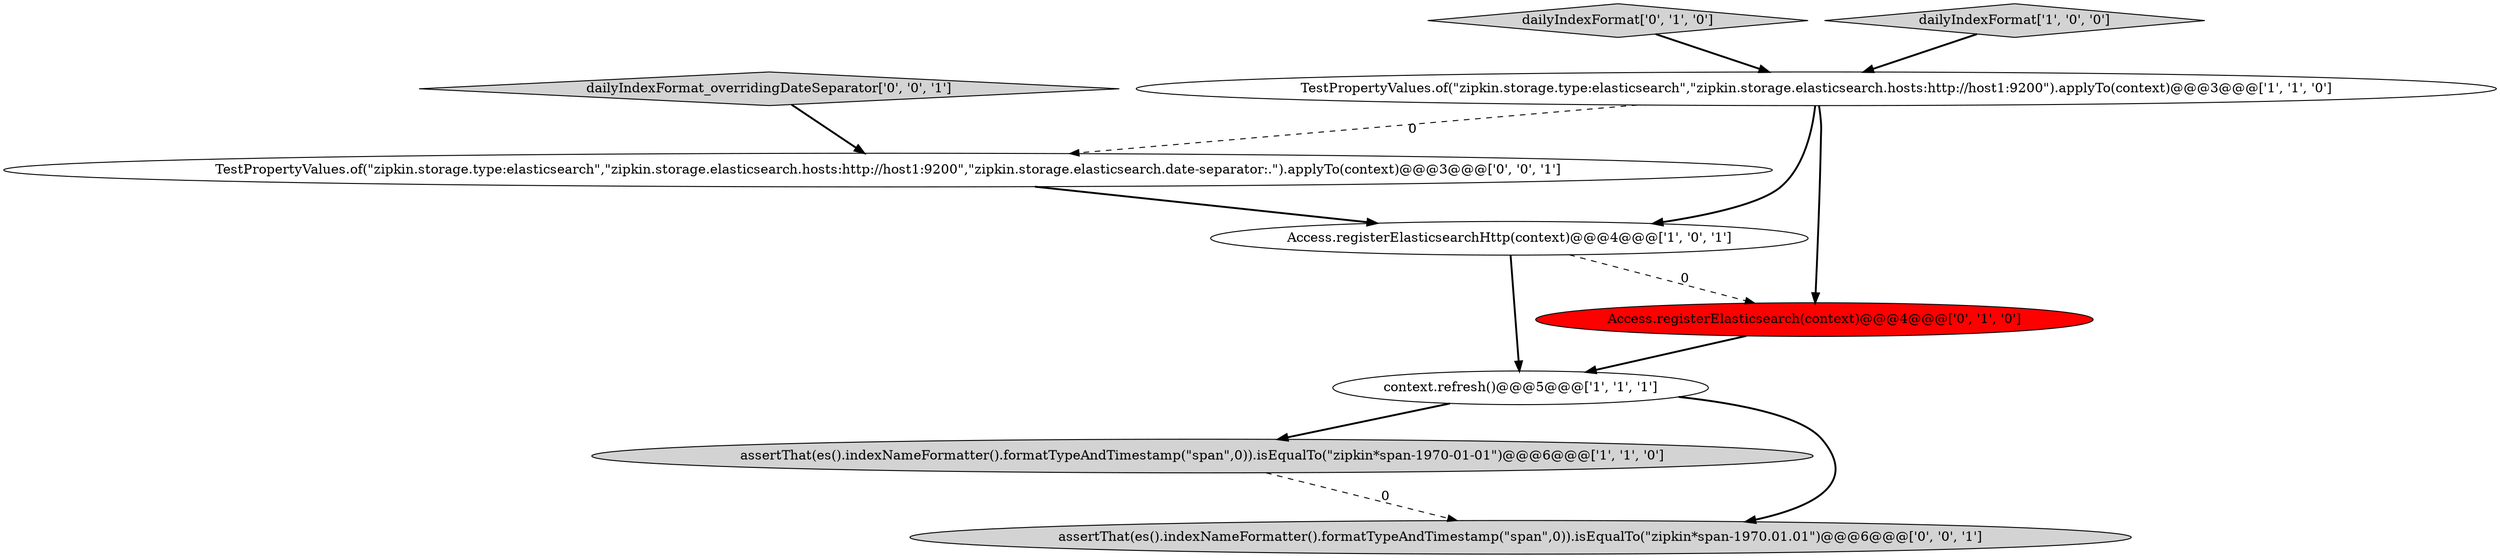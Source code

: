 digraph {
5 [style = filled, label = "dailyIndexFormat['0', '1', '0']", fillcolor = lightgray, shape = diamond image = "AAA0AAABBB2BBB"];
7 [style = filled, label = "dailyIndexFormat_overridingDateSeparator['0', '0', '1']", fillcolor = lightgray, shape = diamond image = "AAA0AAABBB3BBB"];
9 [style = filled, label = "TestPropertyValues.of(\"zipkin.storage.type:elasticsearch\",\"zipkin.storage.elasticsearch.hosts:http://host1:9200\",\"zipkin.storage.elasticsearch.date-separator:.\").applyTo(context)@@@3@@@['0', '0', '1']", fillcolor = white, shape = ellipse image = "AAA0AAABBB3BBB"];
1 [style = filled, label = "dailyIndexFormat['1', '0', '0']", fillcolor = lightgray, shape = diamond image = "AAA0AAABBB1BBB"];
2 [style = filled, label = "Access.registerElasticsearchHttp(context)@@@4@@@['1', '0', '1']", fillcolor = white, shape = ellipse image = "AAA0AAABBB1BBB"];
3 [style = filled, label = "assertThat(es().indexNameFormatter().formatTypeAndTimestamp(\"span\",0)).isEqualTo(\"zipkin*span-1970-01-01\")@@@6@@@['1', '1', '0']", fillcolor = lightgray, shape = ellipse image = "AAA0AAABBB1BBB"];
4 [style = filled, label = "TestPropertyValues.of(\"zipkin.storage.type:elasticsearch\",\"zipkin.storage.elasticsearch.hosts:http://host1:9200\").applyTo(context)@@@3@@@['1', '1', '0']", fillcolor = white, shape = ellipse image = "AAA0AAABBB1BBB"];
0 [style = filled, label = "context.refresh()@@@5@@@['1', '1', '1']", fillcolor = white, shape = ellipse image = "AAA0AAABBB1BBB"];
6 [style = filled, label = "Access.registerElasticsearch(context)@@@4@@@['0', '1', '0']", fillcolor = red, shape = ellipse image = "AAA1AAABBB2BBB"];
8 [style = filled, label = "assertThat(es().indexNameFormatter().formatTypeAndTimestamp(\"span\",0)).isEqualTo(\"zipkin*span-1970.01.01\")@@@6@@@['0', '0', '1']", fillcolor = lightgray, shape = ellipse image = "AAA0AAABBB3BBB"];
0->3 [style = bold, label=""];
7->9 [style = bold, label=""];
3->8 [style = dashed, label="0"];
4->9 [style = dashed, label="0"];
1->4 [style = bold, label=""];
2->0 [style = bold, label=""];
6->0 [style = bold, label=""];
4->2 [style = bold, label=""];
4->6 [style = bold, label=""];
9->2 [style = bold, label=""];
5->4 [style = bold, label=""];
0->8 [style = bold, label=""];
2->6 [style = dashed, label="0"];
}
